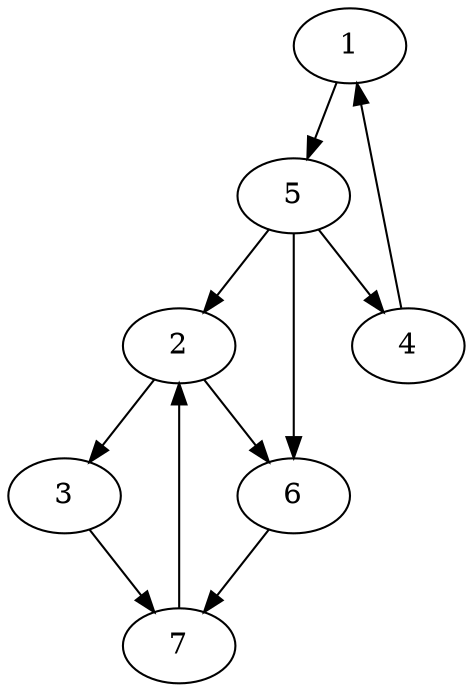 strict digraph exemplo {
  1 -> 5;
  2 -> 3;
  2 -> 6;
  3 -> 7;
  4 -> 1;
  5 -> 2;
  5 -> 4;
  5 -> 6;
  6 -> 7;
  7 -> 2;
}
